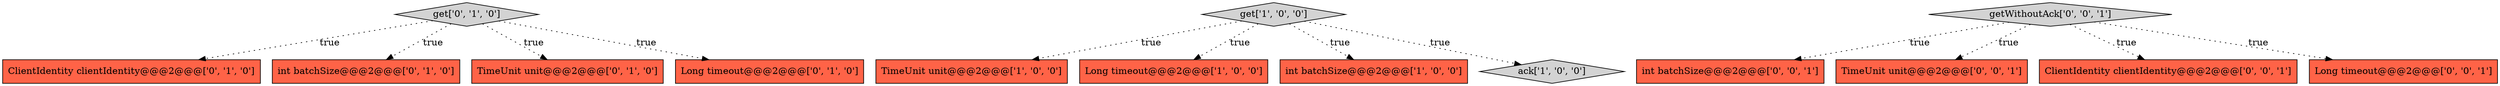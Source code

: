 digraph {
6 [style = filled, label = "get['0', '1', '0']", fillcolor = lightgray, shape = diamond image = "AAA0AAABBB2BBB"];
7 [style = filled, label = "ClientIdentity clientIdentity@@@2@@@['0', '1', '0']", fillcolor = tomato, shape = box image = "AAA0AAABBB2BBB"];
0 [style = filled, label = "TimeUnit unit@@@2@@@['1', '0', '0']", fillcolor = tomato, shape = box image = "AAA0AAABBB1BBB"];
2 [style = filled, label = "Long timeout@@@2@@@['1', '0', '0']", fillcolor = tomato, shape = box image = "AAA0AAABBB1BBB"];
5 [style = filled, label = "int batchSize@@@2@@@['0', '1', '0']", fillcolor = tomato, shape = box image = "AAA0AAABBB2BBB"];
8 [style = filled, label = "TimeUnit unit@@@2@@@['0', '1', '0']", fillcolor = tomato, shape = box image = "AAA0AAABBB2BBB"];
9 [style = filled, label = "Long timeout@@@2@@@['0', '1', '0']", fillcolor = tomato, shape = box image = "AAA0AAABBB2BBB"];
11 [style = filled, label = "int batchSize@@@2@@@['0', '0', '1']", fillcolor = tomato, shape = box image = "AAA0AAABBB3BBB"];
3 [style = filled, label = "int batchSize@@@2@@@['1', '0', '0']", fillcolor = tomato, shape = box image = "AAA0AAABBB1BBB"];
13 [style = filled, label = "getWithoutAck['0', '0', '1']", fillcolor = lightgray, shape = diamond image = "AAA0AAABBB3BBB"];
1 [style = filled, label = "get['1', '0', '0']", fillcolor = lightgray, shape = diamond image = "AAA0AAABBB1BBB"];
12 [style = filled, label = "TimeUnit unit@@@2@@@['0', '0', '1']", fillcolor = tomato, shape = box image = "AAA0AAABBB3BBB"];
4 [style = filled, label = "ack['1', '0', '0']", fillcolor = lightgray, shape = diamond image = "AAA0AAABBB1BBB"];
14 [style = filled, label = "ClientIdentity clientIdentity@@@2@@@['0', '0', '1']", fillcolor = tomato, shape = box image = "AAA0AAABBB3BBB"];
10 [style = filled, label = "Long timeout@@@2@@@['0', '0', '1']", fillcolor = tomato, shape = box image = "AAA0AAABBB3BBB"];
13->11 [style = dotted, label="true"];
1->0 [style = dotted, label="true"];
1->4 [style = dotted, label="true"];
1->2 [style = dotted, label="true"];
6->9 [style = dotted, label="true"];
13->14 [style = dotted, label="true"];
13->10 [style = dotted, label="true"];
6->8 [style = dotted, label="true"];
13->12 [style = dotted, label="true"];
6->5 [style = dotted, label="true"];
1->3 [style = dotted, label="true"];
6->7 [style = dotted, label="true"];
}
